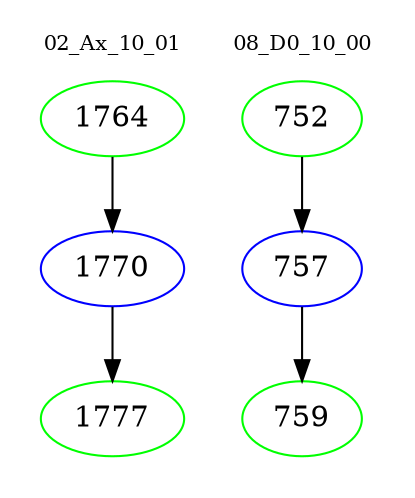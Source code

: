 digraph{
subgraph cluster_0 {
color = white
label = "02_Ax_10_01";
fontsize=10;
T0_1764 [label="1764", color="green"]
T0_1764 -> T0_1770 [color="black"]
T0_1770 [label="1770", color="blue"]
T0_1770 -> T0_1777 [color="black"]
T0_1777 [label="1777", color="green"]
}
subgraph cluster_1 {
color = white
label = "08_D0_10_00";
fontsize=10;
T1_752 [label="752", color="green"]
T1_752 -> T1_757 [color="black"]
T1_757 [label="757", color="blue"]
T1_757 -> T1_759 [color="black"]
T1_759 [label="759", color="green"]
}
}

